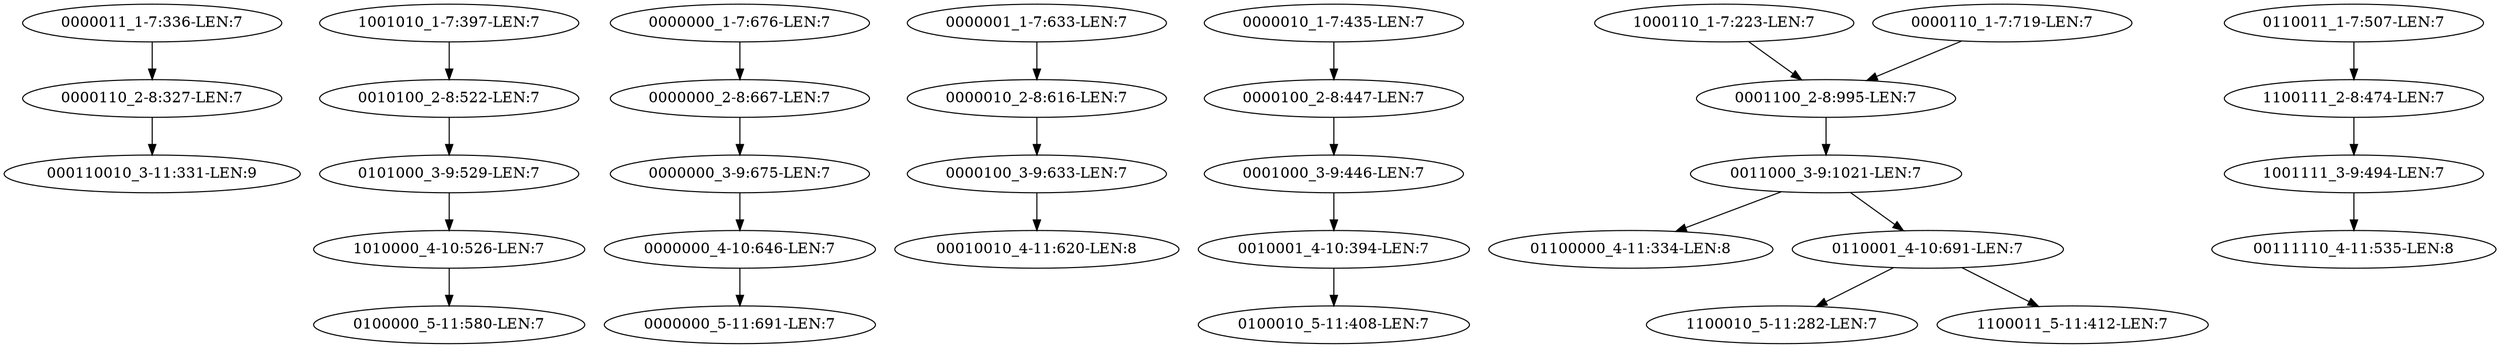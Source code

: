 digraph G {
    "0000011_1-7:336-LEN:7" -> "0000110_2-8:327-LEN:7";
    "1001010_1-7:397-LEN:7" -> "0010100_2-8:522-LEN:7";
    "0000000_2-8:667-LEN:7" -> "0000000_3-9:675-LEN:7";
    "0000100_3-9:633-LEN:7" -> "00010010_4-11:620-LEN:8";
    "0000000_3-9:675-LEN:7" -> "0000000_4-10:646-LEN:7";
    "0101000_3-9:529-LEN:7" -> "1010000_4-10:526-LEN:7";
    "0000100_2-8:447-LEN:7" -> "0001000_3-9:446-LEN:7";
    "0000010_1-7:435-LEN:7" -> "0000100_2-8:447-LEN:7";
    "0011000_3-9:1021-LEN:7" -> "01100000_4-11:334-LEN:8";
    "0011000_3-9:1021-LEN:7" -> "0110001_4-10:691-LEN:7";
    "0001100_2-8:995-LEN:7" -> "0011000_3-9:1021-LEN:7";
    "0000010_2-8:616-LEN:7" -> "0000100_3-9:633-LEN:7";
    "0110001_4-10:691-LEN:7" -> "1100010_5-11:282-LEN:7";
    "0110001_4-10:691-LEN:7" -> "1100011_5-11:412-LEN:7";
    "0110011_1-7:507-LEN:7" -> "1100111_2-8:474-LEN:7";
    "1010000_4-10:526-LEN:7" -> "0100000_5-11:580-LEN:7";
    "0000110_2-8:327-LEN:7" -> "000110010_3-11:331-LEN:9";
    "0000000_1-7:676-LEN:7" -> "0000000_2-8:667-LEN:7";
    "0010001_4-10:394-LEN:7" -> "0100010_5-11:408-LEN:7";
    "0001000_3-9:446-LEN:7" -> "0010001_4-10:394-LEN:7";
    "0000000_4-10:646-LEN:7" -> "0000000_5-11:691-LEN:7";
    "0010100_2-8:522-LEN:7" -> "0101000_3-9:529-LEN:7";
    "1000110_1-7:223-LEN:7" -> "0001100_2-8:995-LEN:7";
    "0000001_1-7:633-LEN:7" -> "0000010_2-8:616-LEN:7";
    "1001111_3-9:494-LEN:7" -> "00111110_4-11:535-LEN:8";
    "0000110_1-7:719-LEN:7" -> "0001100_2-8:995-LEN:7";
    "1100111_2-8:474-LEN:7" -> "1001111_3-9:494-LEN:7";
}
